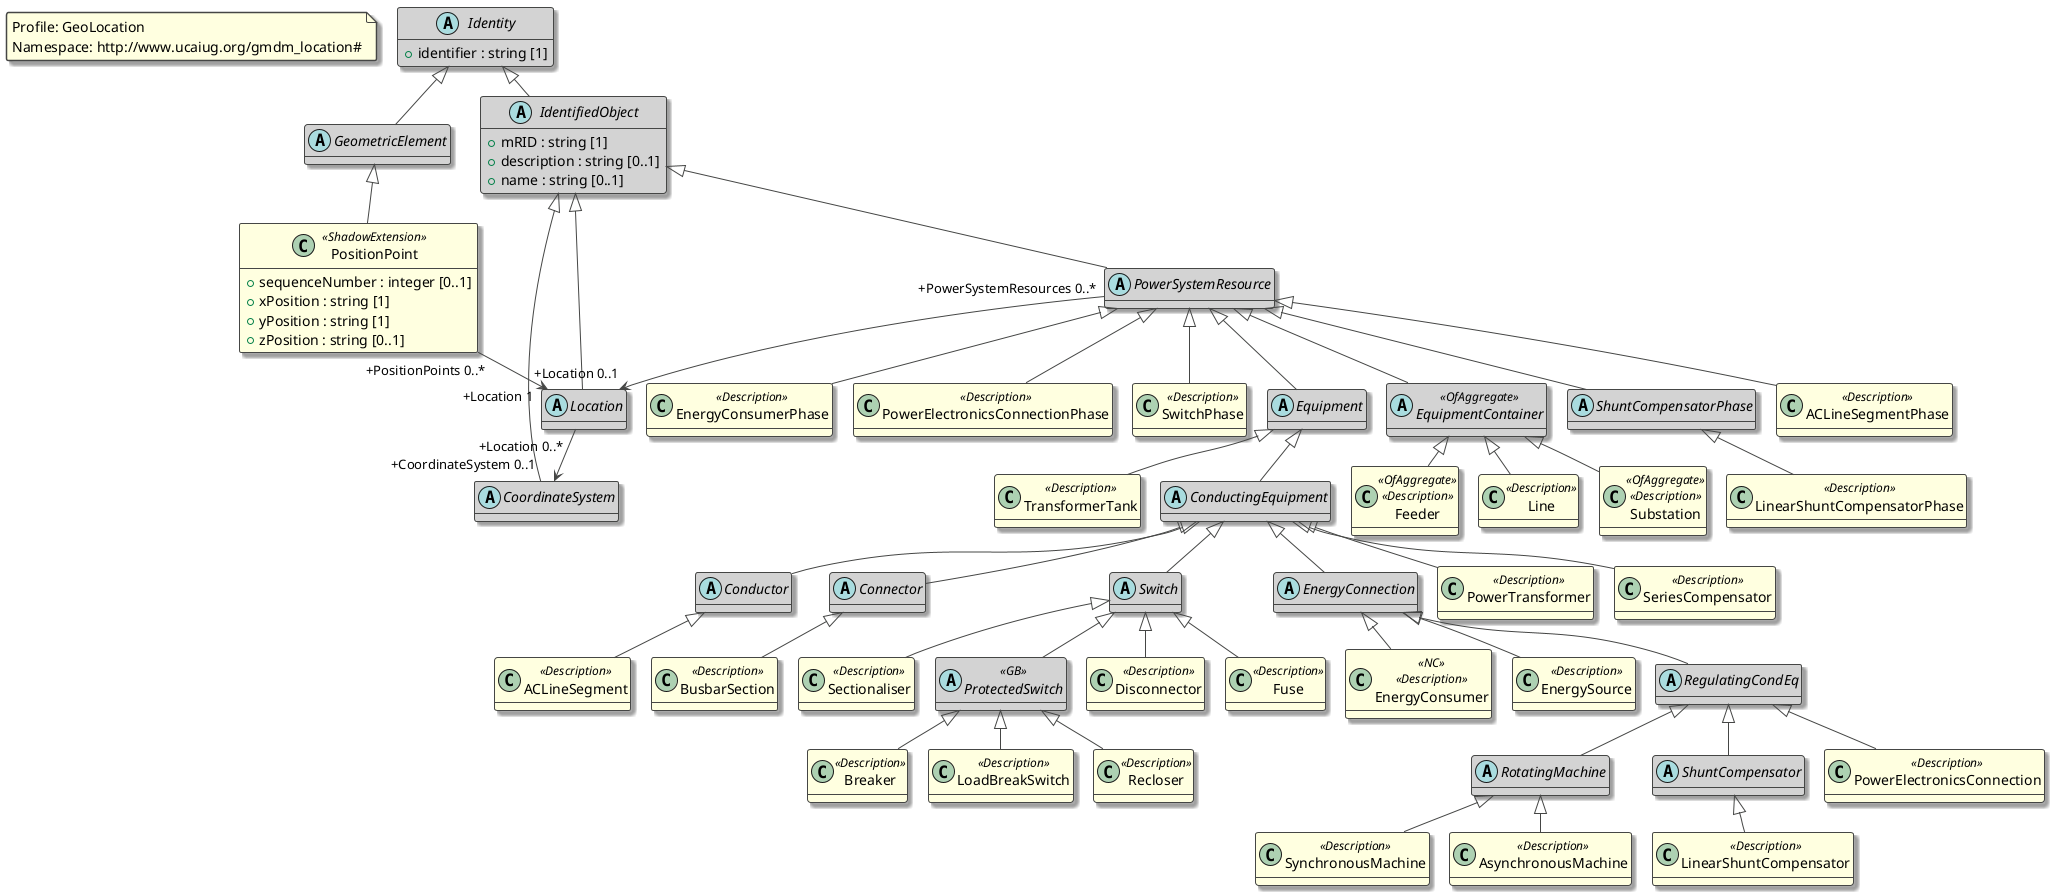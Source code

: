 @startuml
top to bottom direction
hide empty methods

' Here we adjust the horizontal spacing for better spatial rendering (the PlantUML default is ~20)
skinparam nodesep 20
' Here we adjust the vertical spacing for better spatial rendering (the PlantUML default is ~30)
skinparam ranksep 30

skinparam BackgroundColor #FFFFFF
skinparam shadowing false
skinparam RoundCorner 5
skinparam BorderColor #454645
skinparam ArrowColor #454645
skinparam FontColor #000000

skinparam class {
  ' Concrete classes style definition
  BackgroundColor #FFFFE0
  FontColor #000000
  AttributeFontColor #000000
  StereotypeFontColor #000000
  HeaderFontColor #000000
  BorderColor #454645
  BorderThickness 1
  
  ' Abstract classes style definition
  BackgroundColor<<abstract>> #D3D3D3
  FontColor<<abstract>> #000000
  AttributeFontColor<<abstract>> #000000
  StereotypeFontColor<<abstract>> #000000
  HeaderFontColor<<abstract>> #000000
  BorderColor<<abstract>> #454645
  BorderThickness<<abstract>> 1
  
  ' Enumerations style definition
  BackgroundColor<<enumeration>> #90EE90
  FontColor<<enumeration>> #000000
  AttributeFontColor<<enumeration>> #000000
  StereotypeFontColor<<enumeration>> #000000
  HeaderFontColor <<enumeration>> #000000
  BorderColor<<enumeration>> #454645
  BorderThickness<<enumeration>> 1
  
  ' CIMDatatypes style definition
  BackgroundColor<<CIMDatatype>> #FFEBCD
  FontColor<<CIMDatatype>> #000000
  AttributeFontColor<<CIMDatatype>> #000000
  StereotypeFontColor<<CIMDatatype>> #000000
  HeaderFontColor<<CIMDatatype>> #000000
  BorderColor<<CIMDatatype>> #454645
  BorderThickness<<CIMDatatype>> 1
  
  ' Compound classes style definition
  BackgroundColor<<Compound>> #FFEBCD
  FontColor<<Compound>> #000000
  AttributeFontColor<<Compound>> #000000
  StereotypeFontColor<<Compound>> #000000
  HeaderFontColor<<Compound>> #000000
  BorderColor<<Compound>> #454645
  BorderThickness<<Compound>> 1
  
  ' Primitive classes style definition
  BackgroundColor<<Primitive>> #E6E6FF
  FontColor<<Primitive>> #000000
  AttributeFontColor<<Primitive>> #000000
  StereotypeFontColor<<Primitive>> #000000
  HeaderFontColor<<Primitive>> #000000
  BorderColor<<Primitive>> #454645
  BorderThickness<<Primitive>> 1
  
  ' Errors classes style definition
  BackgroundColor<<error>> #FFC0CB
  FontColor<<error>> #000000
  AttributeFontColor<<error>> #000000
  StereotypeFontColor<<error>> #000000
  HeaderFontColor<<error>> #000000
  BorderColor<<error>> #454645
  BorderThickness<<error>> 1
}
skinparam shadowing true

hide <<abstract>> stereotype
hide <<error>> stereotype


skinparam note {
  BorderColor #454645
  BorderThickness 1.5
  FontSize 14
  Font Bold
  FontColor #000000
}
' Add a note towards the upper left corner of the diagram
note as GeoLocationNote #lightyellow
   Profile: GeoLocation
   Namespace: http://www.ucaiug.org/gmdm_location#
end note

' ACLineSegment inherits from Conductor
class ACLineSegment <<Description>>  {
}

Conductor <|-- ACLineSegment

' ACLineSegmentPhase inherits from PowerSystemResource
class ACLineSegmentPhase <<Description>>  {
}

PowerSystemResource <|-- ACLineSegmentPhase

' AsynchronousMachine inherits from RotatingMachine
class AsynchronousMachine <<Description>>  {
}

RotatingMachine <|-- AsynchronousMachine

' Breaker inherits from ProtectedSwitch
class Breaker <<Description>>  {
}

ProtectedSwitch <|-- Breaker

' BusbarSection inherits from Connector
class BusbarSection <<Description>>  {
}

Connector <|-- BusbarSection

' ConductingEquipment inherits from Equipment
abstract class ConductingEquipment  <<abstract>> {
}

Equipment <|-- ConductingEquipment

' Conductor inherits from ConductingEquipment
abstract class Conductor  <<abstract>> {
}

ConductingEquipment <|-- Conductor

' Connector inherits from ConductingEquipment
abstract class Connector  <<abstract>> {
}

ConductingEquipment <|-- Connector

' CoordinateSystem inherits from IdentifiedObject
abstract class CoordinateSystem  <<abstract>> {
}

IdentifiedObject <|-- CoordinateSystem

' Disconnector inherits from Switch
class Disconnector <<Description>>  {
}

Switch <|-- Disconnector

' EnergyConnection inherits from ConductingEquipment
abstract class EnergyConnection  <<abstract>> {
}

ConductingEquipment <|-- EnergyConnection

' EnergyConsumer inherits from EnergyConnection
class EnergyConsumer <<NC>><<Description>>  {
}

EnergyConnection <|-- EnergyConsumer

' EnergyConsumerPhase inherits from PowerSystemResource
class EnergyConsumerPhase <<Description>>  {
}

PowerSystemResource <|-- EnergyConsumerPhase

' EnergySource inherits from EnergyConnection
class EnergySource <<Description>>  {
}

EnergyConnection <|-- EnergySource

' Equipment inherits from PowerSystemResource
abstract class Equipment  <<abstract>> {
}

PowerSystemResource <|-- Equipment

' EquipmentContainer inherits from PowerSystemResource
abstract class EquipmentContainer <<OfAggregate>> <<abstract>> {
}

PowerSystemResource <|-- EquipmentContainer

' Feeder inherits from EquipmentContainer
class Feeder <<OfAggregate>><<Description>>  {
}

EquipmentContainer <|-- Feeder

' Fuse inherits from Switch
class Fuse <<Description>>  {
}

Switch <|-- Fuse

' GeometricElement inherits from Identity
abstract class GeometricElement  <<abstract>> {
}

Identity <|-- GeometricElement

' IdentifiedObject inherits from Identity
abstract class IdentifiedObject  <<abstract>> {
   +mRID : string [1]
   +description : string [0..1]
   +name : string [0..1]
}

Identity <|-- IdentifiedObject

' Identity
abstract class Identity  <<abstract>> {
   +identifier : string [1]
}


' Line inherits from EquipmentContainer
class Line <<Description>>  {
}

EquipmentContainer <|-- Line

' LinearShuntCompensator inherits from ShuntCompensator
class LinearShuntCompensator <<Description>>  {
}

ShuntCompensator <|-- LinearShuntCompensator

' LinearShuntCompensatorPhase inherits from ShuntCompensatorPhase
class LinearShuntCompensatorPhase <<Description>>  {
}

ShuntCompensatorPhase <|-- LinearShuntCompensatorPhase

' LoadBreakSwitch inherits from ProtectedSwitch
class LoadBreakSwitch <<Description>>  {
}

ProtectedSwitch <|-- LoadBreakSwitch

' Location inherits from IdentifiedObject
abstract class Location  <<abstract>> {
}

IdentifiedObject <|-- Location
Location "+Location 0..*" --> "+CoordinateSystem 0..1" CoordinateSystem

' PositionPoint inherits from GeometricElement
class PositionPoint <<ShadowExtension>>  {
   +sequenceNumber : integer [0..1]
   +xPosition : string [1]
   +yPosition : string [1]
   +zPosition : string [0..1]
}

GeometricElement <|-- PositionPoint
PositionPoint "+PositionPoints 0..*" --> "+Location 1" Location

' PowerElectronicsConnection inherits from RegulatingCondEq
class PowerElectronicsConnection <<Description>>  {
}

RegulatingCondEq <|-- PowerElectronicsConnection

' PowerElectronicsConnectionPhase inherits from PowerSystemResource
class PowerElectronicsConnectionPhase <<Description>>  {
}

PowerSystemResource <|-- PowerElectronicsConnectionPhase

' PowerSystemResource inherits from IdentifiedObject
abstract class PowerSystemResource  <<abstract>> {
}

IdentifiedObject <|-- PowerSystemResource
PowerSystemResource "+PowerSystemResources 0..*" --> "+Location 0..1" Location

' PowerTransformer inherits from ConductingEquipment
class PowerTransformer <<Description>>  {
}

ConductingEquipment <|-- PowerTransformer

' ProtectedSwitch inherits from Switch
abstract class ProtectedSwitch <<GB>> <<abstract>> {
}

Switch <|-- ProtectedSwitch

' Recloser inherits from ProtectedSwitch
class Recloser <<Description>>  {
}

ProtectedSwitch <|-- Recloser

' RegulatingCondEq inherits from EnergyConnection
abstract class RegulatingCondEq  <<abstract>> {
}

EnergyConnection <|-- RegulatingCondEq

' RotatingMachine inherits from RegulatingCondEq
abstract class RotatingMachine  <<abstract>> {
}

RegulatingCondEq <|-- RotatingMachine

' Sectionaliser inherits from Switch
class Sectionaliser <<Description>>  {
}

Switch <|-- Sectionaliser

' SeriesCompensator inherits from ConductingEquipment
class SeriesCompensator <<Description>>  {
}

ConductingEquipment <|-- SeriesCompensator

' ShuntCompensator inherits from RegulatingCondEq
abstract class ShuntCompensator  <<abstract>> {
}

RegulatingCondEq <|-- ShuntCompensator

' ShuntCompensatorPhase inherits from PowerSystemResource
abstract class ShuntCompensatorPhase  <<abstract>> {
}

PowerSystemResource <|-- ShuntCompensatorPhase

' Substation inherits from EquipmentContainer
class Substation <<OfAggregate>><<Description>>  {
}

EquipmentContainer <|-- Substation

' Switch inherits from ConductingEquipment
abstract class Switch  <<abstract>> {
}

ConductingEquipment <|-- Switch

' SwitchPhase inherits from PowerSystemResource
class SwitchPhase <<Description>>  {
}

PowerSystemResource <|-- SwitchPhase

' SynchronousMachine inherits from RotatingMachine
class SynchronousMachine <<Description>>  {
}

RotatingMachine <|-- SynchronousMachine

' TransformerTank inherits from Equipment
class TransformerTank <<Description>>  {
}

Equipment <|-- TransformerTank

@enduml
